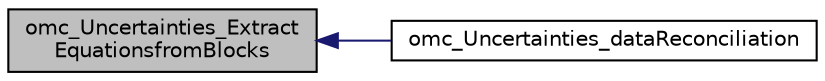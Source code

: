 digraph "omc_Uncertainties_ExtractEquationsfromBlocks"
{
  edge [fontname="Helvetica",fontsize="10",labelfontname="Helvetica",labelfontsize="10"];
  node [fontname="Helvetica",fontsize="10",shape=record];
  rankdir="LR";
  Node643 [label="omc_Uncertainties_Extract\lEquationsfromBlocks",height=0.2,width=0.4,color="black", fillcolor="grey75", style="filled", fontcolor="black"];
  Node643 -> Node644 [dir="back",color="midnightblue",fontsize="10",style="solid",fontname="Helvetica"];
  Node644 [label="omc_Uncertainties_dataReconciliation",height=0.2,width=0.4,color="black", fillcolor="white", style="filled",URL="$d2/dea/_uncertainties_8h.html#a55322c2ca75955cdedfc73dd273a460b"];
}
